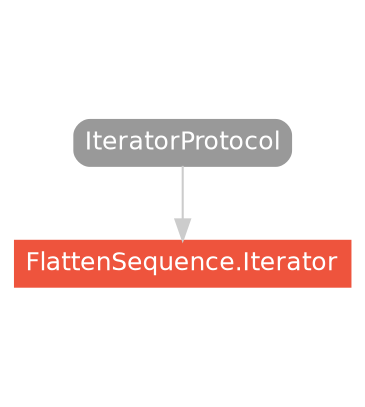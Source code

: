 strict digraph "FlattenSequence.Iterator - Type Hierarchy - SwiftDoc.org" {
    pad="0.1,0.8"
    node [shape=box, style="filled,rounded", color="#999999", fillcolor="#999999", fontcolor=white, fontname=Helvetica, fontnames="Helvetica,sansserif", fontsize=12, margin="0.07,0.05", height="0.3"]
    edge [color="#cccccc"]
    "FlattenSequence.Iterator" [URL="/type/FlattenSequence.Iterator/", style="filled", fillcolor="#ee543d", color="#ee543d"]
    "IteratorProtocol" [URL="/protocol/IteratorProtocol/hierarchy/"]    "IteratorProtocol" -> "FlattenSequence.Iterator"
    subgraph Types {
        rank = max; "FlattenSequence.Iterator";
    }
}